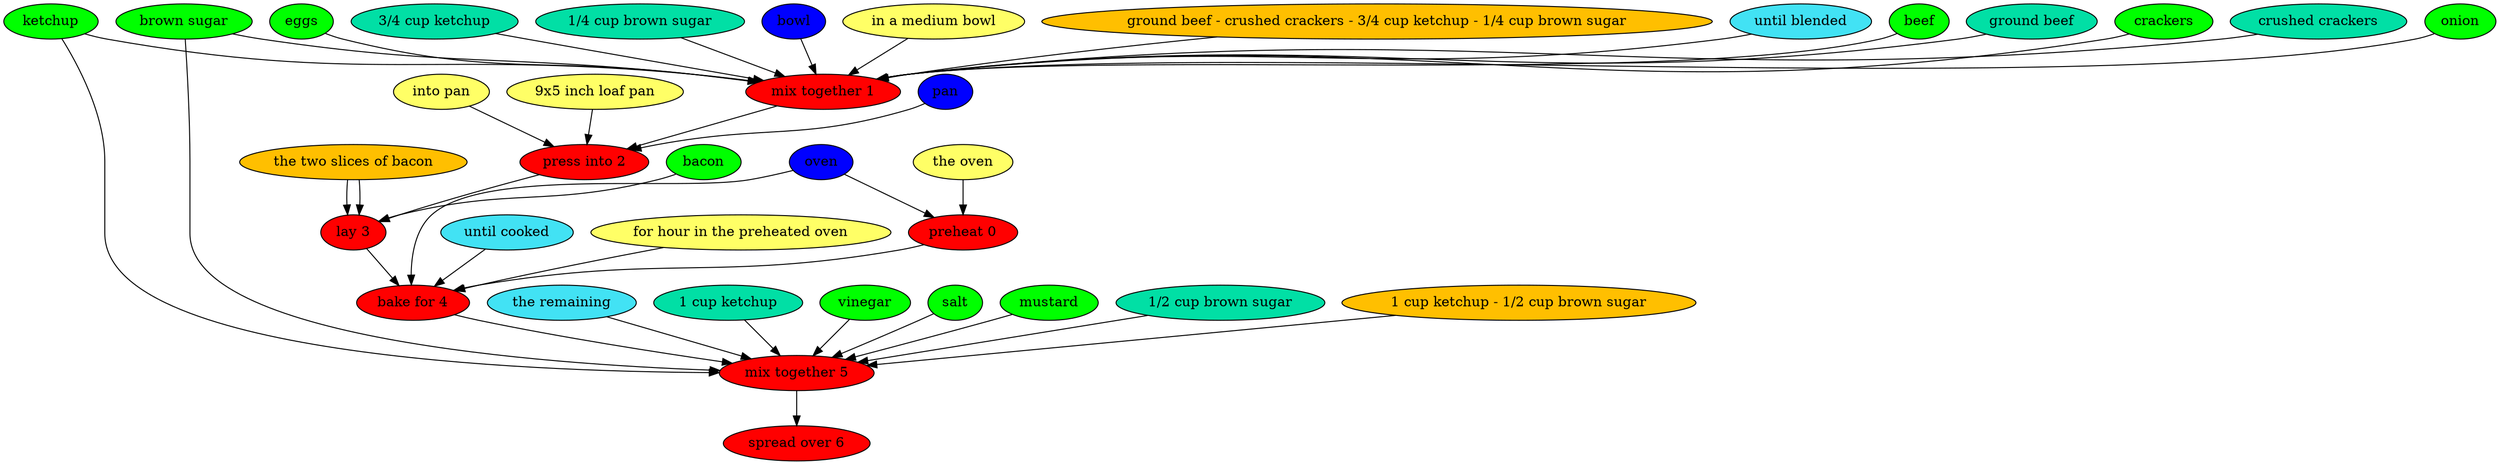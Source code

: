 digraph G {
"preheat 0" [style=filled, fillcolor=red];
oven [style=filled, fillcolor="#0000ff"];
oven -> "preheat 0";
"the oven" [style=filled, fillcolor="#ffff66"];
"the oven" -> "preheat 0";
"mix together 1" [style=filled, fillcolor=red];
"until blended" [style=filled, fillcolor="#42e2f4"];
"until blended" -> "mix together 1";
beef [style=filled, fillcolor=green];
beef -> "mix together 1";
"ground beef" [style=filled, fillcolor="#01DFA5"];
"ground beef" -> "mix together 1";
crackers [style=filled, fillcolor=green];
crackers -> "mix together 1";
"crushed crackers" [style=filled, fillcolor="#01DFA5"];
"crushed crackers" -> "mix together 1";
onion [style=filled, fillcolor=green];
onion -> "mix together 1";
eggs [style=filled, fillcolor=green];
eggs -> "mix together 1";
ketchup [style=filled, fillcolor=green];
ketchup -> "mix together 1";
"3/4 cup ketchup" [style=filled, fillcolor="#01DFA5"];
"3/4 cup ketchup" -> "mix together 1";
"brown sugar" [style=filled, fillcolor=green];
"brown sugar" -> "mix together 1";
"1/4 cup brown sugar" [style=filled, fillcolor="#01DFA5"];
"1/4 cup brown sugar" -> "mix together 1";
bowl [style=filled, fillcolor="#0000ff"];
bowl -> "mix together 1";
"in a medium bowl" [style=filled, fillcolor="#ffff66"];
"in a medium bowl" -> "mix together 1";
"ground beef - crushed crackers - 3/4 cup ketchup - 1/4 cup brown sugar" [style=filled, fillcolor="#FFBF00"];
"ground beef - crushed crackers - 3/4 cup ketchup - 1/4 cup brown sugar" -> "mix together 1";
"press into 2" [style=filled, fillcolor=red];
pan [style=filled, fillcolor="#0000ff"];
pan -> "press into 2";
"into pan" [style=filled, fillcolor="#ffff66"];
"into pan" -> "press into 2";
"9x5 inch loaf pan" [style=filled, fillcolor="#ffff66"];
"9x5 inch loaf pan" -> "press into 2";
"lay 3" [style=filled, fillcolor=red];
bacon [style=filled, fillcolor=green];
bacon -> "lay 3";
"the two slices of bacon" [style=filled, fillcolor="#01DFA5"];
"the two slices of bacon" -> "lay 3";
"the two slices of bacon" [style=filled, fillcolor="#FFBF00"];
"the two slices of bacon" -> "lay 3";
"bake for 4" [style=filled, fillcolor=red];
"until cooked" [style=filled, fillcolor="#42e2f4"];
"until cooked" -> "bake for 4";
oven [style=filled, fillcolor="#0000ff"];
oven -> "bake for 4";
"for hour in the preheated oven" [style=filled, fillcolor="#ffff66"];
"for hour in the preheated oven" -> "bake for 4";
"mix together 5" [style=filled, fillcolor=red];
"the remaining" [style=filled, fillcolor="#42e2f4"];
"the remaining" -> "mix together 5";
ketchup [style=filled, fillcolor=green];
ketchup -> "mix together 5";
"1 cup ketchup" [style=filled, fillcolor="#01DFA5"];
"1 cup ketchup" -> "mix together 5";
vinegar [style=filled, fillcolor=green];
vinegar -> "mix together 5";
salt [style=filled, fillcolor=green];
salt -> "mix together 5";
mustard [style=filled, fillcolor=green];
mustard -> "mix together 5";
"brown sugar" [style=filled, fillcolor=green];
"brown sugar" -> "mix together 5";
"1/2 cup brown sugar" [style=filled, fillcolor="#01DFA5"];
"1/2 cup brown sugar" -> "mix together 5";
"1 cup ketchup - 1/2 cup brown sugar" [style=filled, fillcolor="#FFBF00"];
"1 cup ketchup - 1/2 cup brown sugar" -> "mix together 5";
"spread over 6" [style=filled, fillcolor=red];
"preheat 0" -> "bake for 4";
"mix together 1" -> "press into 2";
"press into 2" -> "lay 3";
"lay 3" -> "bake for 4";
"bake for 4" -> "mix together 5";
"mix together 5" -> "spread over 6";
}
